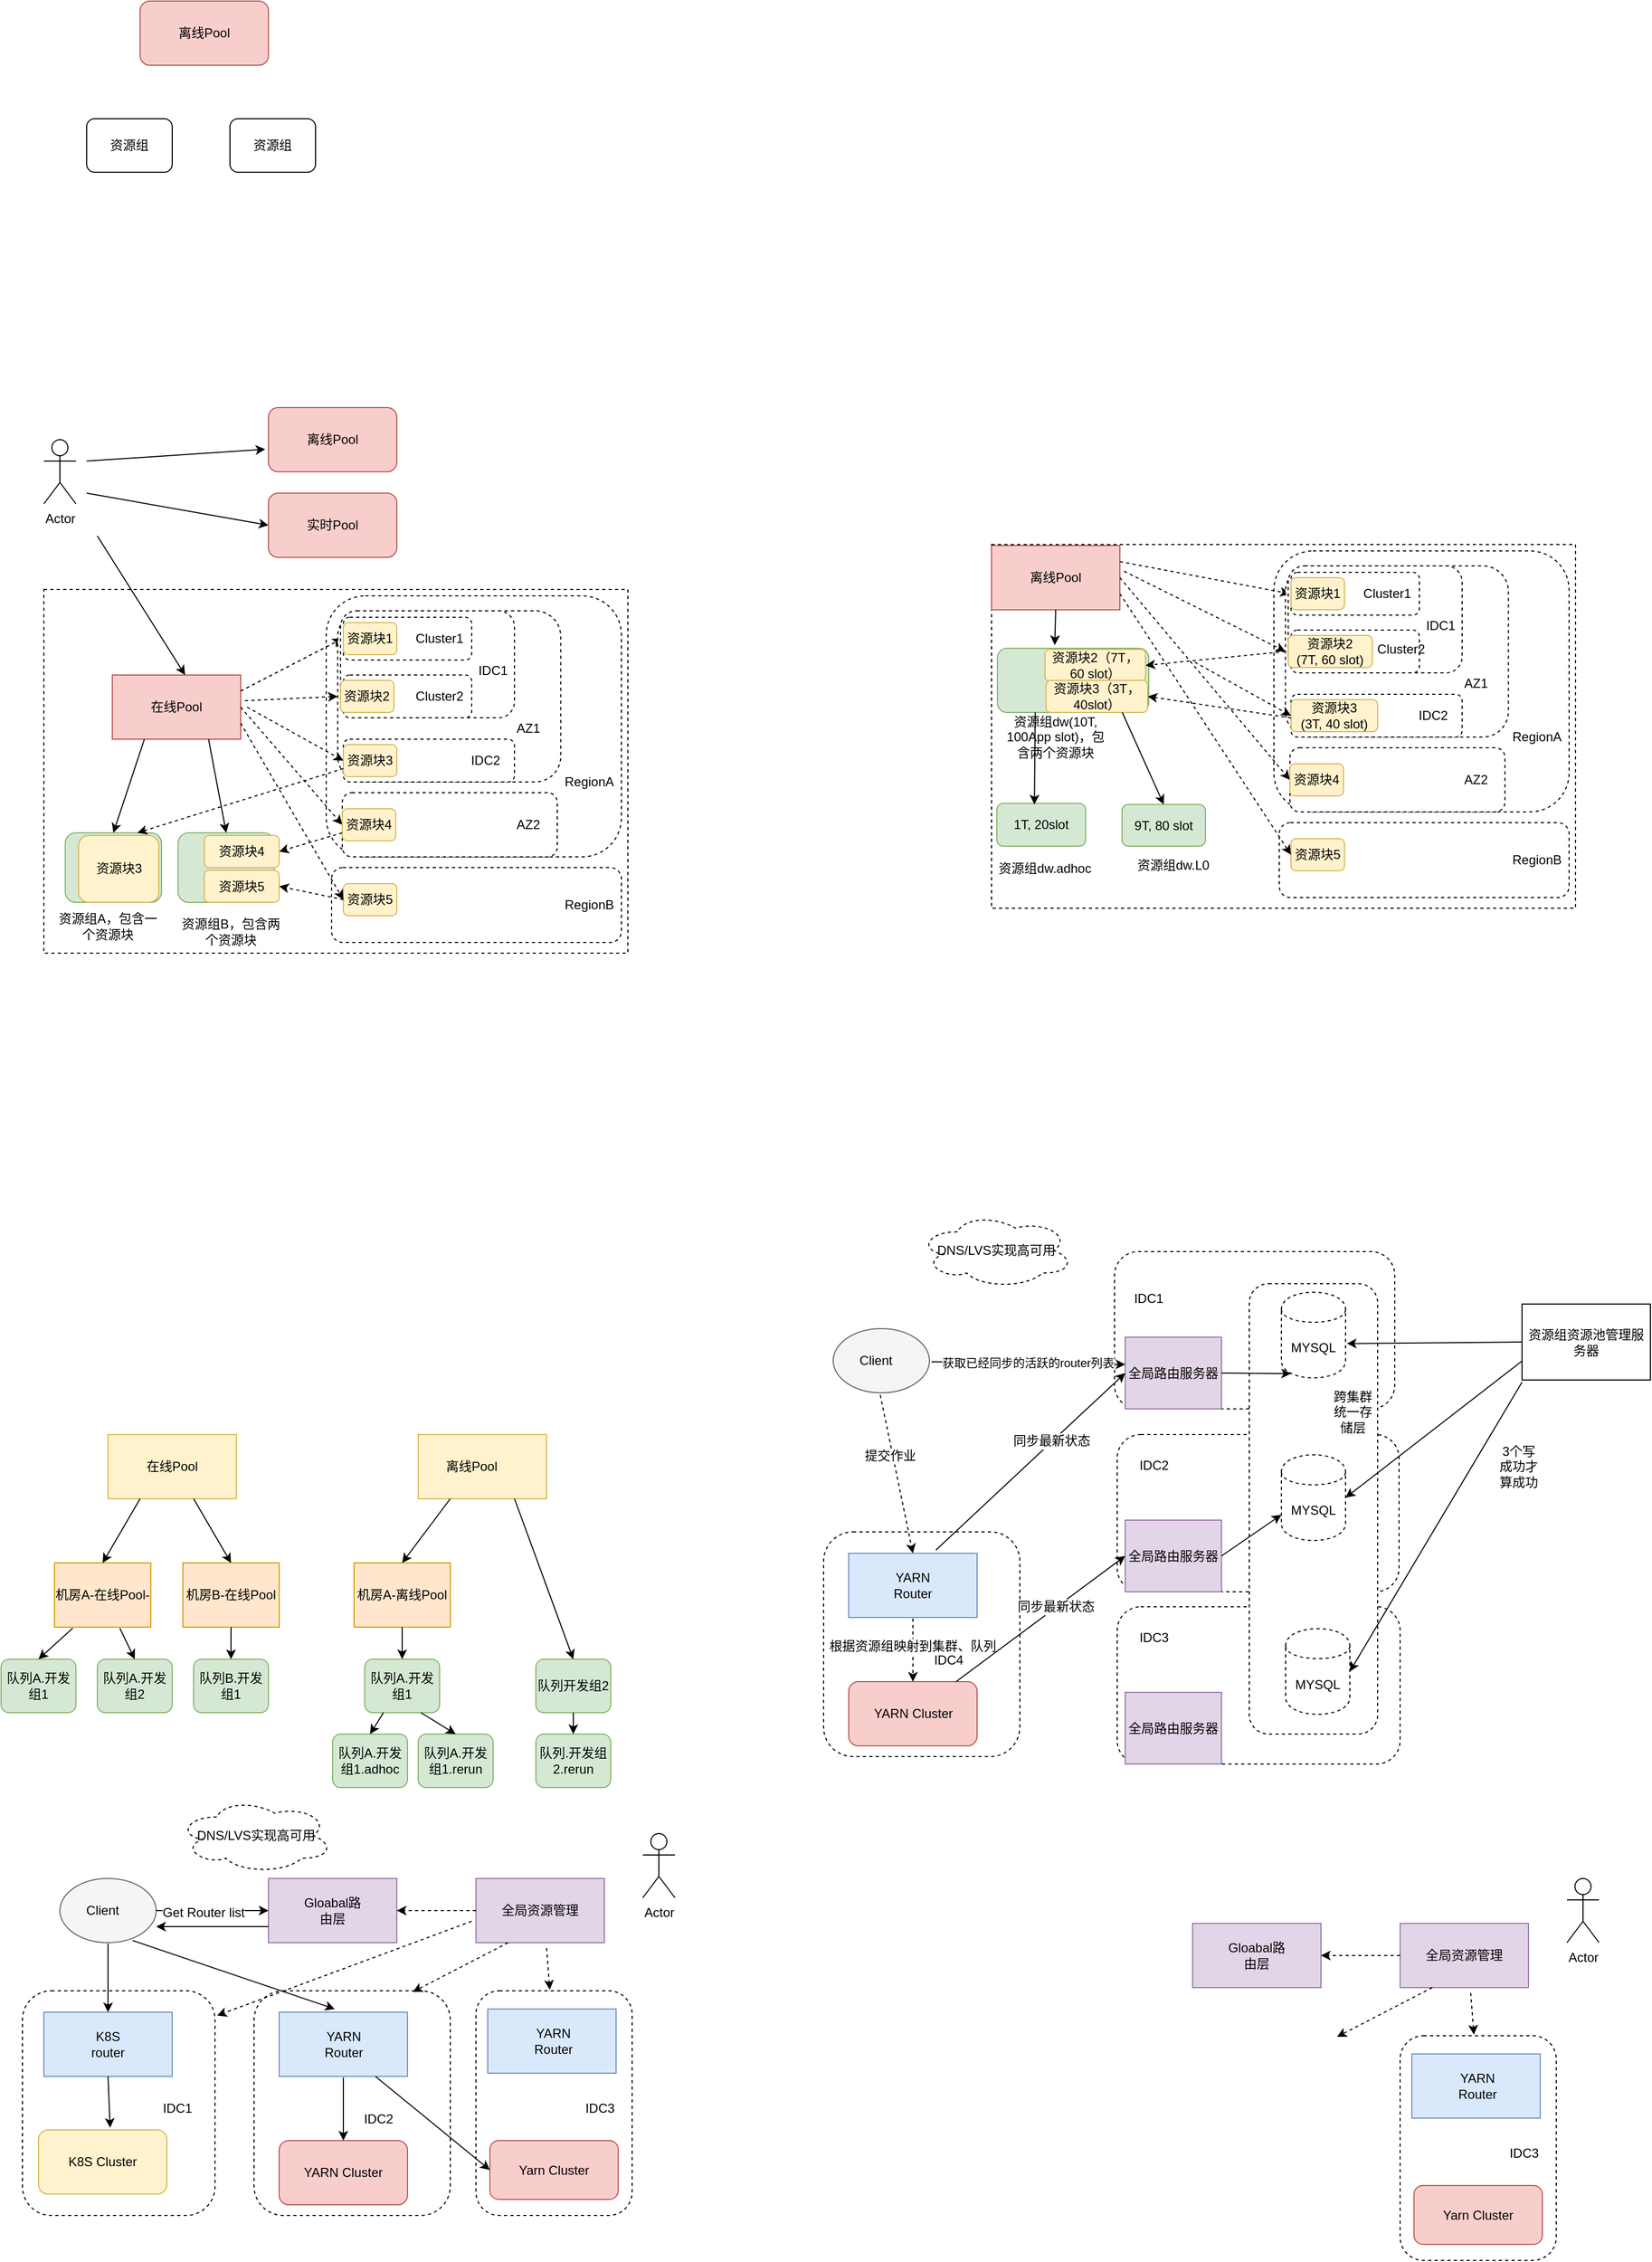 <mxfile version="12.7.2" type="github">
  <diagram id="SOsJnHSSRAle8KjBhlR6" name="Page-1">
    <mxGraphModel dx="928" dy="2874" grid="0" gridSize="10" guides="1" tooltips="1" connect="1" arrows="1" fold="1" page="1" pageScale="1" pageWidth="827" pageHeight="1169" math="0" shadow="0">
      <root>
        <mxCell id="0" />
        <mxCell id="1" parent="0" />
        <mxCell id="7MYjRMiT11pqUOF5Dy46-186" value="" style="rounded=1;whiteSpace=wrap;html=1;dashed=1;" vertex="1" parent="1">
          <mxGeometry x="1183.5" y="301" width="264.5" height="147" as="geometry" />
        </mxCell>
        <mxCell id="7MYjRMiT11pqUOF5Dy46-193" value="" style="rounded=1;whiteSpace=wrap;html=1;dashed=1;" vertex="1" parent="1">
          <mxGeometry x="1183.5" y="140" width="263.5" height="147" as="geometry" />
        </mxCell>
        <mxCell id="7MYjRMiT11pqUOF5Dy46-190" value="" style="rounded=1;whiteSpace=wrap;html=1;dashed=1;" vertex="1" parent="1">
          <mxGeometry x="1181" y="-31" width="262" height="147" as="geometry" />
        </mxCell>
        <mxCell id="7MYjRMiT11pqUOF5Dy46-200" value="" style="rounded=1;whiteSpace=wrap;html=1;dashed=1;" vertex="1" parent="1">
          <mxGeometry x="1307" y="-1" width="120" height="421" as="geometry" />
        </mxCell>
        <mxCell id="7MYjRMiT11pqUOF5Dy46-98" value="" style="rounded=0;whiteSpace=wrap;html=1;dashed=1;" vertex="1" parent="1">
          <mxGeometry x="1066" y="-692" width="546" height="340" as="geometry" />
        </mxCell>
        <mxCell id="7MYjRMiT11pqUOF5Dy46-139" value="" style="rounded=1;whiteSpace=wrap;html=1;fillColor=#d5e8d4;strokeColor=#82b366;" vertex="1" parent="1">
          <mxGeometry x="1071.5" y="-595" width="141.5" height="60" as="geometry" />
        </mxCell>
        <mxCell id="7MYjRMiT11pqUOF5Dy46-49" value="" style="rounded=1;whiteSpace=wrap;html=1;dashed=1;" vertex="1" parent="1">
          <mxGeometry x="584" y="660" width="146" height="210" as="geometry" />
        </mxCell>
        <mxCell id="7MYjRMiT11pqUOF5Dy46-46" value="" style="rounded=1;whiteSpace=wrap;html=1;dashed=1;" vertex="1" parent="1">
          <mxGeometry x="376.5" y="660" width="183.5" height="210" as="geometry" />
        </mxCell>
        <mxCell id="7MYjRMiT11pqUOF5Dy46-44" value="" style="rounded=1;whiteSpace=wrap;html=1;dashed=1;" vertex="1" parent="1">
          <mxGeometry x="160" y="660" width="180" height="210" as="geometry" />
        </mxCell>
        <mxCell id="7MYjRMiT11pqUOF5Dy46-22" value="" style="rounded=1;whiteSpace=wrap;html=1;dashed=1;" vertex="1" parent="1">
          <mxGeometry x="434" y="-644" width="130" height="114" as="geometry" />
        </mxCell>
        <mxCell id="7MYjRMiT11pqUOF5Dy46-19" value="" style="rounded=0;whiteSpace=wrap;html=1;dashed=1;" vertex="1" parent="1">
          <mxGeometry x="180" y="-650" width="546" height="340" as="geometry" />
        </mxCell>
        <mxCell id="IV5j8nw7D5-VSFbgPF_n-1" value="" style="rounded=0;whiteSpace=wrap;html=1;fillColor=#fff2cc;strokeColor=#d6b656;" parent="1" vertex="1">
          <mxGeometry x="240" y="140" width="120" height="60" as="geometry" />
        </mxCell>
        <mxCell id="IV5j8nw7D5-VSFbgPF_n-2" value="在线Pool" style="text;html=1;strokeColor=none;fillColor=none;align=center;verticalAlign=middle;whiteSpace=wrap;rounded=0;" parent="1" vertex="1">
          <mxGeometry x="270" y="150" width="60" height="40" as="geometry" />
        </mxCell>
        <mxCell id="IV5j8nw7D5-VSFbgPF_n-6" value="" style="rounded=0;whiteSpace=wrap;html=1;fillColor=#fff2cc;strokeColor=#d6b656;" parent="1" vertex="1">
          <mxGeometry x="530" y="140" width="120" height="60" as="geometry" />
        </mxCell>
        <mxCell id="IV5j8nw7D5-VSFbgPF_n-7" value="离线Pool" style="text;html=1;strokeColor=none;fillColor=none;align=center;verticalAlign=middle;whiteSpace=wrap;rounded=0;" parent="1" vertex="1">
          <mxGeometry x="550" y="150" width="60" height="40" as="geometry" />
        </mxCell>
        <mxCell id="IV5j8nw7D5-VSFbgPF_n-8" value="机房A-在线Pool-" style="rounded=0;whiteSpace=wrap;html=1;fillColor=#ffe6cc;strokeColor=#d79b00;" parent="1" vertex="1">
          <mxGeometry x="190" y="260" width="90" height="60" as="geometry" />
        </mxCell>
        <mxCell id="IV5j8nw7D5-VSFbgPF_n-9" value="机房B-在线Pool" style="rounded=0;whiteSpace=wrap;html=1;fillColor=#ffe6cc;strokeColor=#d79b00;" parent="1" vertex="1">
          <mxGeometry x="310" y="260" width="90" height="60" as="geometry" />
        </mxCell>
        <mxCell id="IV5j8nw7D5-VSFbgPF_n-10" value="队列A.开发组1" style="rounded=1;whiteSpace=wrap;html=1;fillColor=#d5e8d4;strokeColor=#82b366;" parent="1" vertex="1">
          <mxGeometry x="140" y="350" width="70" height="50" as="geometry" />
        </mxCell>
        <mxCell id="IV5j8nw7D5-VSFbgPF_n-11" value="队列A.开发组2" style="rounded=1;whiteSpace=wrap;html=1;fillColor=#d5e8d4;strokeColor=#82b366;" parent="1" vertex="1">
          <mxGeometry x="230" y="350" width="70" height="50" as="geometry" />
        </mxCell>
        <mxCell id="IV5j8nw7D5-VSFbgPF_n-12" value="队列B.开发组1" style="rounded=1;whiteSpace=wrap;html=1;fillColor=#d5e8d4;strokeColor=#82b366;" parent="1" vertex="1">
          <mxGeometry x="320" y="350" width="70" height="50" as="geometry" />
        </mxCell>
        <mxCell id="IV5j8nw7D5-VSFbgPF_n-20" value="队列A.开发组1" style="rounded=1;whiteSpace=wrap;html=1;fillColor=#d5e8d4;strokeColor=#82b366;" parent="1" vertex="1">
          <mxGeometry x="480" y="350" width="70" height="50" as="geometry" />
        </mxCell>
        <mxCell id="IV5j8nw7D5-VSFbgPF_n-21" value="队列A.开发组1.adhoc" style="rounded=1;whiteSpace=wrap;html=1;fillColor=#d5e8d4;strokeColor=#82b366;" parent="1" vertex="1">
          <mxGeometry x="450" y="420" width="70" height="50" as="geometry" />
        </mxCell>
        <mxCell id="IV5j8nw7D5-VSFbgPF_n-22" value="机房A-离线Pool" style="rounded=0;whiteSpace=wrap;html=1;fillColor=#ffe6cc;strokeColor=#d79b00;" parent="1" vertex="1">
          <mxGeometry x="470" y="260" width="90" height="60" as="geometry" />
        </mxCell>
        <mxCell id="IV5j8nw7D5-VSFbgPF_n-23" value="队列A.开发组1.rerun" style="rounded=1;whiteSpace=wrap;html=1;fillColor=#d5e8d4;strokeColor=#82b366;" parent="1" vertex="1">
          <mxGeometry x="530" y="420" width="70" height="50" as="geometry" />
        </mxCell>
        <mxCell id="IV5j8nw7D5-VSFbgPF_n-25" value="队列开发组2" style="rounded=1;whiteSpace=wrap;html=1;fillColor=#d5e8d4;strokeColor=#82b366;" parent="1" vertex="1">
          <mxGeometry x="640" y="350" width="70" height="50" as="geometry" />
        </mxCell>
        <mxCell id="IV5j8nw7D5-VSFbgPF_n-26" value="队列.开发组2.rerun" style="rounded=1;whiteSpace=wrap;html=1;fillColor=#d5e8d4;strokeColor=#82b366;" parent="1" vertex="1">
          <mxGeometry x="640" y="420" width="70" height="50" as="geometry" />
        </mxCell>
        <mxCell id="IV5j8nw7D5-VSFbgPF_n-28" value="" style="endArrow=classic;html=1;exitX=0.25;exitY=1;exitDx=0;exitDy=0;entryX=0.5;entryY=0;entryDx=0;entryDy=0;" parent="1" source="IV5j8nw7D5-VSFbgPF_n-1" target="IV5j8nw7D5-VSFbgPF_n-8" edge="1">
          <mxGeometry width="50" height="50" relative="1" as="geometry">
            <mxPoint x="20" y="300" as="sourcePoint" />
            <mxPoint x="70" y="250" as="targetPoint" />
          </mxGeometry>
        </mxCell>
        <mxCell id="IV5j8nw7D5-VSFbgPF_n-29" value="" style="endArrow=classic;html=1;exitX=0.189;exitY=1.017;exitDx=0;exitDy=0;exitPerimeter=0;entryX=0.5;entryY=0;entryDx=0;entryDy=0;" parent="1" source="IV5j8nw7D5-VSFbgPF_n-8" target="IV5j8nw7D5-VSFbgPF_n-10" edge="1">
          <mxGeometry width="50" height="50" relative="1" as="geometry">
            <mxPoint x="40" y="500" as="sourcePoint" />
            <mxPoint x="90" y="450" as="targetPoint" />
          </mxGeometry>
        </mxCell>
        <mxCell id="IV5j8nw7D5-VSFbgPF_n-30" value="" style="endArrow=classic;html=1;exitX=0.678;exitY=1.017;exitDx=0;exitDy=0;exitPerimeter=0;entryX=0.5;entryY=0;entryDx=0;entryDy=0;" parent="1" source="IV5j8nw7D5-VSFbgPF_n-8" target="IV5j8nw7D5-VSFbgPF_n-11" edge="1">
          <mxGeometry width="50" height="50" relative="1" as="geometry">
            <mxPoint x="50" y="510" as="sourcePoint" />
            <mxPoint x="100" y="460" as="targetPoint" />
          </mxGeometry>
        </mxCell>
        <mxCell id="IV5j8nw7D5-VSFbgPF_n-31" value="" style="endArrow=classic;html=1;exitX=0.5;exitY=1;exitDx=0;exitDy=0;" parent="1" source="IV5j8nw7D5-VSFbgPF_n-9" target="IV5j8nw7D5-VSFbgPF_n-12" edge="1">
          <mxGeometry width="50" height="50" relative="1" as="geometry">
            <mxPoint x="60" y="520" as="sourcePoint" />
            <mxPoint x="110" y="470" as="targetPoint" />
          </mxGeometry>
        </mxCell>
        <mxCell id="IV5j8nw7D5-VSFbgPF_n-32" value="" style="endArrow=classic;html=1;exitX=0.25;exitY=1;exitDx=0;exitDy=0;entryX=0.5;entryY=0;entryDx=0;entryDy=0;" parent="1" source="IV5j8nw7D5-VSFbgPF_n-6" target="IV5j8nw7D5-VSFbgPF_n-22" edge="1">
          <mxGeometry width="50" height="50" relative="1" as="geometry">
            <mxPoint x="350" y="480" as="sourcePoint" />
            <mxPoint x="120" y="480" as="targetPoint" />
          </mxGeometry>
        </mxCell>
        <mxCell id="IV5j8nw7D5-VSFbgPF_n-33" value="" style="endArrow=classic;html=1;entryX=0.5;entryY=0;entryDx=0;entryDy=0;" parent="1" target="IV5j8nw7D5-VSFbgPF_n-9" edge="1">
          <mxGeometry width="50" height="50" relative="1" as="geometry">
            <mxPoint x="320" y="200" as="sourcePoint" />
            <mxPoint x="370" y="150" as="targetPoint" />
          </mxGeometry>
        </mxCell>
        <mxCell id="IV5j8nw7D5-VSFbgPF_n-35" value="" style="endArrow=classic;html=1;entryX=0.5;entryY=0;entryDx=0;entryDy=0;exitX=0.75;exitY=1;exitDx=0;exitDy=0;" parent="1" source="IV5j8nw7D5-VSFbgPF_n-20" target="IV5j8nw7D5-VSFbgPF_n-23" edge="1">
          <mxGeometry width="50" height="50" relative="1" as="geometry">
            <mxPoint x="350" y="360" as="sourcePoint" />
            <mxPoint x="400" y="310" as="targetPoint" />
          </mxGeometry>
        </mxCell>
        <mxCell id="IV5j8nw7D5-VSFbgPF_n-36" value="" style="endArrow=classic;html=1;exitX=0.25;exitY=1;exitDx=0;exitDy=0;entryX=0.5;entryY=0;entryDx=0;entryDy=0;" parent="1" source="IV5j8nw7D5-VSFbgPF_n-20" target="IV5j8nw7D5-VSFbgPF_n-21" edge="1">
          <mxGeometry width="50" height="50" relative="1" as="geometry">
            <mxPoint x="350" y="360" as="sourcePoint" />
            <mxPoint x="400" y="310" as="targetPoint" />
          </mxGeometry>
        </mxCell>
        <mxCell id="IV5j8nw7D5-VSFbgPF_n-37" value="" style="endArrow=classic;html=1;exitX=0.5;exitY=1;exitDx=0;exitDy=0;entryX=0.5;entryY=0;entryDx=0;entryDy=0;" parent="1" source="IV5j8nw7D5-VSFbgPF_n-22" target="IV5j8nw7D5-VSFbgPF_n-20" edge="1">
          <mxGeometry width="50" height="50" relative="1" as="geometry">
            <mxPoint x="350" y="360" as="sourcePoint" />
            <mxPoint x="400" y="310" as="targetPoint" />
          </mxGeometry>
        </mxCell>
        <mxCell id="IV5j8nw7D5-VSFbgPF_n-38" value="" style="endArrow=classic;html=1;exitX=0.75;exitY=1;exitDx=0;exitDy=0;entryX=0.5;entryY=0;entryDx=0;entryDy=0;" parent="1" source="IV5j8nw7D5-VSFbgPF_n-6" target="IV5j8nw7D5-VSFbgPF_n-25" edge="1">
          <mxGeometry width="50" height="50" relative="1" as="geometry">
            <mxPoint x="110" y="560" as="sourcePoint" />
            <mxPoint x="160" y="510" as="targetPoint" />
          </mxGeometry>
        </mxCell>
        <mxCell id="IV5j8nw7D5-VSFbgPF_n-39" value="" style="endArrow=classic;html=1;exitX=0.5;exitY=1;exitDx=0;exitDy=0;entryX=0.5;entryY=0;entryDx=0;entryDy=0;" parent="1" source="IV5j8nw7D5-VSFbgPF_n-25" target="IV5j8nw7D5-VSFbgPF_n-26" edge="1">
          <mxGeometry width="50" height="50" relative="1" as="geometry">
            <mxPoint x="220" y="550" as="sourcePoint" />
            <mxPoint x="270" y="500" as="targetPoint" />
          </mxGeometry>
        </mxCell>
        <mxCell id="IV5j8nw7D5-VSFbgPF_n-40" value="K8S Cluster" style="rounded=1;whiteSpace=wrap;html=1;fillColor=#fff2cc;strokeColor=#d6b656;" parent="1" vertex="1">
          <mxGeometry x="175" y="790" width="120" height="60" as="geometry" />
        </mxCell>
        <mxCell id="IV5j8nw7D5-VSFbgPF_n-41" value="YARN Cluster" style="rounded=1;whiteSpace=wrap;html=1;fillColor=#f8cecc;strokeColor=#b85450;" parent="1" vertex="1">
          <mxGeometry x="400" y="800" width="120" height="60" as="geometry" />
        </mxCell>
        <mxCell id="IV5j8nw7D5-VSFbgPF_n-42" value="Yarn Cluster" style="rounded=1;whiteSpace=wrap;html=1;fillColor=#f8cecc;strokeColor=#b85450;" parent="1" vertex="1">
          <mxGeometry x="597" y="800" width="120" height="55" as="geometry" />
        </mxCell>
        <mxCell id="IV5j8nw7D5-VSFbgPF_n-43" value="" style="rounded=0;whiteSpace=wrap;html=1;fillColor=#e1d5e7;strokeColor=#9673a6;" parent="1" vertex="1">
          <mxGeometry x="390" y="555" width="120" height="60" as="geometry" />
        </mxCell>
        <mxCell id="IV5j8nw7D5-VSFbgPF_n-45" value="" style="rounded=0;whiteSpace=wrap;html=1;fillColor=#dae8fc;strokeColor=#6c8ebf;" parent="1" vertex="1">
          <mxGeometry x="180" y="680" width="120" height="60" as="geometry" />
        </mxCell>
        <mxCell id="IV5j8nw7D5-VSFbgPF_n-46" value="" style="rounded=0;whiteSpace=wrap;html=1;fillColor=#dae8fc;strokeColor=#6c8ebf;" parent="1" vertex="1">
          <mxGeometry x="400" y="680" width="120" height="60" as="geometry" />
        </mxCell>
        <mxCell id="IV5j8nw7D5-VSFbgPF_n-47" value="Gloabal路由层" style="text;html=1;strokeColor=none;fillColor=none;align=center;verticalAlign=middle;whiteSpace=wrap;rounded=0;" parent="1" vertex="1">
          <mxGeometry x="417" y="572.5" width="66" height="25" as="geometry" />
        </mxCell>
        <mxCell id="IV5j8nw7D5-VSFbgPF_n-48" value="" style="ellipse;whiteSpace=wrap;html=1;fillColor=#f5f5f5;strokeColor=#666666;fontColor=#333333;" parent="1" vertex="1">
          <mxGeometry x="195" y="555" width="90" height="60" as="geometry" />
        </mxCell>
        <mxCell id="IV5j8nw7D5-VSFbgPF_n-49" value="Client" style="text;html=1;strokeColor=none;fillColor=none;align=center;verticalAlign=middle;whiteSpace=wrap;rounded=0;" parent="1" vertex="1">
          <mxGeometry x="215" y="575" width="40" height="20" as="geometry" />
        </mxCell>
        <mxCell id="IV5j8nw7D5-VSFbgPF_n-50" value="YARN Router" style="text;html=1;strokeColor=none;fillColor=none;align=center;verticalAlign=middle;whiteSpace=wrap;rounded=0;" parent="1" vertex="1">
          <mxGeometry x="423.5" y="695" width="73" height="30" as="geometry" />
        </mxCell>
        <mxCell id="IV5j8nw7D5-VSFbgPF_n-51" value="K8S router" style="text;html=1;strokeColor=none;fillColor=none;align=center;verticalAlign=middle;whiteSpace=wrap;rounded=0;" parent="1" vertex="1">
          <mxGeometry x="220" y="700" width="40" height="20" as="geometry" />
        </mxCell>
        <mxCell id="IV5j8nw7D5-VSFbgPF_n-52" value="" style="endArrow=classic;html=1;exitX=1;exitY=0.5;exitDx=0;exitDy=0;entryX=0;entryY=0.5;entryDx=0;entryDy=0;" parent="1" source="IV5j8nw7D5-VSFbgPF_n-48" target="IV5j8nw7D5-VSFbgPF_n-43" edge="1">
          <mxGeometry width="50" height="50" relative="1" as="geometry">
            <mxPoint x="140" y="670" as="sourcePoint" />
            <mxPoint x="190" y="620" as="targetPoint" />
          </mxGeometry>
        </mxCell>
        <mxCell id="IV5j8nw7D5-VSFbgPF_n-58" value="Get Router list" style="text;html=1;align=center;verticalAlign=middle;resizable=0;points=[];labelBackgroundColor=#ffffff;" parent="IV5j8nw7D5-VSFbgPF_n-52" vertex="1" connectable="0">
          <mxGeometry x="-0.162" y="-2" relative="1" as="geometry">
            <mxPoint as="offset" />
          </mxGeometry>
        </mxCell>
        <mxCell id="IV5j8nw7D5-VSFbgPF_n-53" value="" style="endArrow=classic;html=1;exitX=0;exitY=0.75;exitDx=0;exitDy=0;entryX=1;entryY=0.75;entryDx=0;entryDy=0;entryPerimeter=0;" parent="1" source="IV5j8nw7D5-VSFbgPF_n-43" target="IV5j8nw7D5-VSFbgPF_n-48" edge="1">
          <mxGeometry width="50" height="50" relative="1" as="geometry">
            <mxPoint x="70" y="730" as="sourcePoint" />
            <mxPoint x="120" y="680" as="targetPoint" />
          </mxGeometry>
        </mxCell>
        <mxCell id="IV5j8nw7D5-VSFbgPF_n-54" value="" style="endArrow=classic;html=1;entryX=0.5;entryY=0;entryDx=0;entryDy=0;" parent="1" target="IV5j8nw7D5-VSFbgPF_n-45" edge="1">
          <mxGeometry width="50" height="50" relative="1" as="geometry">
            <mxPoint x="240" y="616" as="sourcePoint" />
            <mxPoint x="110" y="620" as="targetPoint" />
          </mxGeometry>
        </mxCell>
        <mxCell id="IV5j8nw7D5-VSFbgPF_n-55" value="" style="endArrow=classic;html=1;exitX=0.5;exitY=1;exitDx=0;exitDy=0;entryX=0.558;entryY=-0.033;entryDx=0;entryDy=0;entryPerimeter=0;" parent="1" source="IV5j8nw7D5-VSFbgPF_n-45" target="IV5j8nw7D5-VSFbgPF_n-40" edge="1">
          <mxGeometry width="50" height="50" relative="1" as="geometry">
            <mxPoint x="90" y="780" as="sourcePoint" />
            <mxPoint x="140" y="730" as="targetPoint" />
          </mxGeometry>
        </mxCell>
        <mxCell id="IV5j8nw7D5-VSFbgPF_n-56" value="" style="endArrow=classic;html=1;exitX=0.756;exitY=0.967;exitDx=0;exitDy=0;exitPerimeter=0;entryX=0.433;entryY=-0.05;entryDx=0;entryDy=0;entryPerimeter=0;" parent="1" source="IV5j8nw7D5-VSFbgPF_n-48" target="IV5j8nw7D5-VSFbgPF_n-46" edge="1">
          <mxGeometry width="50" height="50" relative="1" as="geometry">
            <mxPoint x="50" y="720" as="sourcePoint" />
            <mxPoint x="100" y="670" as="targetPoint" />
          </mxGeometry>
        </mxCell>
        <mxCell id="IV5j8nw7D5-VSFbgPF_n-57" value="" style="endArrow=classic;html=1;entryX=0.5;entryY=0;entryDx=0;entryDy=0;" parent="1" target="IV5j8nw7D5-VSFbgPF_n-41" edge="1">
          <mxGeometry width="50" height="50" relative="1" as="geometry">
            <mxPoint x="460" y="741" as="sourcePoint" />
            <mxPoint x="150" y="890" as="targetPoint" />
          </mxGeometry>
        </mxCell>
        <mxCell id="7MYjRMiT11pqUOF5Dy46-5" value="在线Pool" style="rounded=0;whiteSpace=wrap;html=1;fillColor=#f8cecc;strokeColor=#b85450;" vertex="1" parent="1">
          <mxGeometry x="244" y="-570" width="120" height="60" as="geometry" />
        </mxCell>
        <mxCell id="7MYjRMiT11pqUOF5Dy46-6" value="" style="rounded=1;whiteSpace=wrap;html=1;fillColor=#d5e8d4;strokeColor=#82b366;" vertex="1" parent="1">
          <mxGeometry x="200" y="-422.5" width="90" height="65" as="geometry" />
        </mxCell>
        <mxCell id="7MYjRMiT11pqUOF5Dy46-10" value="" style="rounded=1;whiteSpace=wrap;html=1;fillColor=#d5e8d4;strokeColor=#82b366;" vertex="1" parent="1">
          <mxGeometry x="305.5" y="-422.5" width="90" height="65" as="geometry" />
        </mxCell>
        <mxCell id="7MYjRMiT11pqUOF5Dy46-11" value="" style="endArrow=classic;html=1;exitX=0.25;exitY=1;exitDx=0;exitDy=0;entryX=0.5;entryY=0;entryDx=0;entryDy=0;" edge="1" parent="1" source="7MYjRMiT11pqUOF5Dy46-5" target="7MYjRMiT11pqUOF5Dy46-6">
          <mxGeometry width="50" height="50" relative="1" as="geometry">
            <mxPoint x="24" y="-440" as="sourcePoint" />
            <mxPoint x="244" y="-440" as="targetPoint" />
          </mxGeometry>
        </mxCell>
        <mxCell id="7MYjRMiT11pqUOF5Dy46-12" value="" style="endArrow=classic;html=1;exitX=0.75;exitY=1;exitDx=0;exitDy=0;entryX=0.5;entryY=0;entryDx=0;entryDy=0;" edge="1" parent="1" source="7MYjRMiT11pqUOF5Dy46-5" target="7MYjRMiT11pqUOF5Dy46-10">
          <mxGeometry width="50" height="50" relative="1" as="geometry">
            <mxPoint x="54" y="-400" as="sourcePoint" />
            <mxPoint x="104" y="-450" as="targetPoint" />
          </mxGeometry>
        </mxCell>
        <mxCell id="7MYjRMiT11pqUOF5Dy46-17" value="" style="endArrow=classic;html=1;entryX=0.567;entryY=0;entryDx=0;entryDy=0;entryPerimeter=0;" edge="1" parent="1" target="7MYjRMiT11pqUOF5Dy46-5">
          <mxGeometry width="50" height="50" relative="1" as="geometry">
            <mxPoint x="230" y="-700" as="sourcePoint" />
            <mxPoint x="395" y="-580" as="targetPoint" />
          </mxGeometry>
        </mxCell>
        <mxCell id="7MYjRMiT11pqUOF5Dy46-25" value="" style="rounded=1;whiteSpace=wrap;html=1;dashed=1;" vertex="1" parent="1">
          <mxGeometry x="444" y="-644" width="276" height="244" as="geometry" />
        </mxCell>
        <mxCell id="7MYjRMiT11pqUOF5Dy46-8" value="资源块1" style="rounded=1;whiteSpace=wrap;html=1;fillColor=#fff2cc;strokeColor=#d6b656;" vertex="1" parent="1">
          <mxGeometry x="459" y="-619" width="50" height="30" as="geometry" />
        </mxCell>
        <mxCell id="7MYjRMiT11pqUOF5Dy46-13" value="" style="endArrow=classic;html=1;exitX=1;exitY=0.25;exitDx=0;exitDy=0;entryX=0;entryY=0.5;entryDx=0;entryDy=0;dashed=1;" edge="1" parent="1" source="7MYjRMiT11pqUOF5Dy46-5" target="7MYjRMiT11pqUOF5Dy46-8">
          <mxGeometry width="50" height="50" relative="1" as="geometry">
            <mxPoint x="44" y="-430" as="sourcePoint" />
            <mxPoint x="414" y="-590" as="targetPoint" />
          </mxGeometry>
        </mxCell>
        <mxCell id="7MYjRMiT11pqUOF5Dy46-26" value="" style="endArrow=classic;html=1;exitX=1;exitY=0.5;exitDx=0;exitDy=0;entryX=0;entryY=0.5;entryDx=0;entryDy=0;dashed=1;" edge="1" parent="1" source="7MYjRMiT11pqUOF5Dy46-5" target="7MYjRMiT11pqUOF5Dy46-78">
          <mxGeometry width="50" height="50" relative="1" as="geometry">
            <mxPoint x="34" y="-500" as="sourcePoint" />
            <mxPoint x="84" y="-550" as="targetPoint" />
          </mxGeometry>
        </mxCell>
        <mxCell id="7MYjRMiT11pqUOF5Dy46-27" value="" style="rounded=1;whiteSpace=wrap;html=1;dashed=1;" vertex="1" parent="1">
          <mxGeometry x="449" y="-390" width="271" height="70" as="geometry" />
        </mxCell>
        <mxCell id="7MYjRMiT11pqUOF5Dy46-9" value="资源块5" style="rounded=1;whiteSpace=wrap;html=1;fillColor=#fff2cc;strokeColor=#d6b656;" vertex="1" parent="1">
          <mxGeometry x="460" y="-375" width="50" height="30" as="geometry" />
        </mxCell>
        <mxCell id="7MYjRMiT11pqUOF5Dy46-14" value="" style="endArrow=classic;html=1;exitX=1;exitY=0.75;exitDx=0;exitDy=0;entryX=0;entryY=0.5;entryDx=0;entryDy=0;dashed=1;" edge="1" parent="1" source="7MYjRMiT11pqUOF5Dy46-5" target="7MYjRMiT11pqUOF5Dy46-9">
          <mxGeometry width="50" height="50" relative="1" as="geometry">
            <mxPoint x="84" y="-410" as="sourcePoint" />
            <mxPoint x="134" y="-460" as="targetPoint" />
          </mxGeometry>
        </mxCell>
        <mxCell id="7MYjRMiT11pqUOF5Dy46-28" value="RegionA" style="text;html=1;strokeColor=none;fillColor=none;align=center;verticalAlign=middle;whiteSpace=wrap;rounded=0;dashed=1;" vertex="1" parent="1">
          <mxGeometry x="670" y="-480" width="40" height="20" as="geometry" />
        </mxCell>
        <mxCell id="7MYjRMiT11pqUOF5Dy46-29" value="RegionB" style="text;html=1;strokeColor=none;fillColor=none;align=center;verticalAlign=middle;whiteSpace=wrap;rounded=0;dashed=1;" vertex="1" parent="1">
          <mxGeometry x="670" y="-365" width="40" height="20" as="geometry" />
        </mxCell>
        <mxCell id="7MYjRMiT11pqUOF5Dy46-31" value="实时Pool" style="rounded=1;whiteSpace=wrap;html=1;fillColor=#f8cecc;strokeColor=#b85450;" vertex="1" parent="1">
          <mxGeometry x="390" y="-740" width="120" height="60" as="geometry" />
        </mxCell>
        <mxCell id="7MYjRMiT11pqUOF5Dy46-32" value="Actor" style="shape=umlActor;verticalLabelPosition=bottom;labelBackgroundColor=#ffffff;verticalAlign=top;html=1;outlineConnect=0;" vertex="1" parent="1">
          <mxGeometry x="180" y="-790" width="30" height="60" as="geometry" />
        </mxCell>
        <mxCell id="7MYjRMiT11pqUOF5Dy46-36" value="离线Pool" style="rounded=1;whiteSpace=wrap;html=1;fillColor=#f8cecc;strokeColor=#b85450;" vertex="1" parent="1">
          <mxGeometry x="390" y="-820" width="120" height="60" as="geometry" />
        </mxCell>
        <mxCell id="7MYjRMiT11pqUOF5Dy46-41" value="" style="endArrow=classic;html=1;entryX=0;entryY=0.5;entryDx=0;entryDy=0;" edge="1" parent="1" target="7MYjRMiT11pqUOF5Dy46-31">
          <mxGeometry width="50" height="50" relative="1" as="geometry">
            <mxPoint x="220" y="-740" as="sourcePoint" />
            <mxPoint x="120" y="-600" as="targetPoint" />
          </mxGeometry>
        </mxCell>
        <mxCell id="7MYjRMiT11pqUOF5Dy46-42" value="" style="endArrow=classic;html=1;entryX=-0.025;entryY=0.65;entryDx=0;entryDy=0;entryPerimeter=0;" edge="1" parent="1" target="7MYjRMiT11pqUOF5Dy46-36">
          <mxGeometry width="50" height="50" relative="1" as="geometry">
            <mxPoint x="220" y="-770" as="sourcePoint" />
            <mxPoint x="130" y="-570" as="targetPoint" />
          </mxGeometry>
        </mxCell>
        <mxCell id="7MYjRMiT11pqUOF5Dy46-47" value="" style="endArrow=classic;html=1;exitX=0.75;exitY=1;exitDx=0;exitDy=0;entryX=0;entryY=0.5;entryDx=0;entryDy=0;" edge="1" parent="1" source="IV5j8nw7D5-VSFbgPF_n-46" target="IV5j8nw7D5-VSFbgPF_n-42">
          <mxGeometry width="50" height="50" relative="1" as="geometry">
            <mxPoint x="130" y="970" as="sourcePoint" />
            <mxPoint x="180" y="920" as="targetPoint" />
          </mxGeometry>
        </mxCell>
        <mxCell id="7MYjRMiT11pqUOF5Dy46-48" value="DNS/LVS实现高可用" style="ellipse;shape=cloud;whiteSpace=wrap;html=1;dashed=1;" vertex="1" parent="1">
          <mxGeometry x="305.5" y="480" width="144.5" height="70" as="geometry" />
        </mxCell>
        <mxCell id="7MYjRMiT11pqUOF5Dy46-50" value="IDC3" style="text;html=1;strokeColor=none;fillColor=none;align=center;verticalAlign=middle;whiteSpace=wrap;rounded=0;dashed=1;" vertex="1" parent="1">
          <mxGeometry x="680" y="760" width="40" height="20" as="geometry" />
        </mxCell>
        <mxCell id="7MYjRMiT11pqUOF5Dy46-51" value="IDC2" style="text;html=1;strokeColor=none;fillColor=none;align=center;verticalAlign=middle;whiteSpace=wrap;rounded=0;dashed=1;" vertex="1" parent="1">
          <mxGeometry x="473" y="770" width="40" height="20" as="geometry" />
        </mxCell>
        <mxCell id="7MYjRMiT11pqUOF5Dy46-52" value="IDC1" style="text;html=1;strokeColor=none;fillColor=none;align=center;verticalAlign=middle;whiteSpace=wrap;rounded=0;dashed=1;" vertex="1" parent="1">
          <mxGeometry x="285" y="760" width="40" height="20" as="geometry" />
        </mxCell>
        <mxCell id="7MYjRMiT11pqUOF5Dy46-53" value="全局资源管理" style="rounded=0;whiteSpace=wrap;html=1;fillColor=#e1d5e7;strokeColor=#9673a6;" vertex="1" parent="1">
          <mxGeometry x="584" y="555" width="120" height="60" as="geometry" />
        </mxCell>
        <mxCell id="7MYjRMiT11pqUOF5Dy46-54" value="Actor" style="shape=umlActor;verticalLabelPosition=bottom;labelBackgroundColor=#ffffff;verticalAlign=top;html=1;outlineConnect=0;" vertex="1" parent="1">
          <mxGeometry x="740" y="513" width="30" height="60" as="geometry" />
        </mxCell>
        <mxCell id="7MYjRMiT11pqUOF5Dy46-55" value="" style="endArrow=classic;html=1;exitX=0.25;exitY=1;exitDx=0;exitDy=0;dashed=1;" edge="1" parent="1" source="7MYjRMiT11pqUOF5Dy46-53">
          <mxGeometry width="50" height="50" relative="1" as="geometry">
            <mxPoint x="110" y="690" as="sourcePoint" />
            <mxPoint x="525" y="661" as="targetPoint" />
          </mxGeometry>
        </mxCell>
        <mxCell id="7MYjRMiT11pqUOF5Dy46-57" value="" style="endArrow=classic;html=1;exitX=0;exitY=0.5;exitDx=0;exitDy=0;entryX=1;entryY=0.5;entryDx=0;entryDy=0;dashed=1;" edge="1" parent="1" source="7MYjRMiT11pqUOF5Dy46-53" target="IV5j8nw7D5-VSFbgPF_n-43">
          <mxGeometry width="50" height="50" relative="1" as="geometry">
            <mxPoint x="160" y="540" as="sourcePoint" />
            <mxPoint x="210" y="490" as="targetPoint" />
          </mxGeometry>
        </mxCell>
        <mxCell id="7MYjRMiT11pqUOF5Dy46-58" value="" style="endArrow=classic;html=1;entryX=1.011;entryY=0.11;entryDx=0;entryDy=0;entryPerimeter=0;dashed=1;" edge="1" parent="1" target="7MYjRMiT11pqUOF5Dy46-44">
          <mxGeometry width="50" height="50" relative="1" as="geometry">
            <mxPoint x="580" y="595" as="sourcePoint" />
            <mxPoint x="520" y="595" as="targetPoint" />
          </mxGeometry>
        </mxCell>
        <mxCell id="7MYjRMiT11pqUOF5Dy46-61" value="" style="rounded=1;whiteSpace=wrap;html=1;dashed=1;" vertex="1" parent="1">
          <mxGeometry x="459" y="-460" width="201" height="60" as="geometry" />
        </mxCell>
        <mxCell id="7MYjRMiT11pqUOF5Dy46-62" value="" style="rounded=1;whiteSpace=wrap;html=1;dashed=1;" vertex="1" parent="1">
          <mxGeometry x="454.75" y="-630" width="208.5" height="160" as="geometry" />
        </mxCell>
        <mxCell id="7MYjRMiT11pqUOF5Dy46-63" value="" style="rounded=1;whiteSpace=wrap;html=1;dashed=1;" vertex="1" parent="1">
          <mxGeometry x="457.38" y="-630" width="162.62" height="100" as="geometry" />
        </mxCell>
        <mxCell id="7MYjRMiT11pqUOF5Dy46-64" value="" style="rounded=1;whiteSpace=wrap;html=1;dashed=1;" vertex="1" parent="1">
          <mxGeometry x="460" y="-624" width="120" height="40" as="geometry" />
        </mxCell>
        <mxCell id="7MYjRMiT11pqUOF5Dy46-65" value="" style="rounded=1;whiteSpace=wrap;html=1;dashed=1;" vertex="1" parent="1">
          <mxGeometry x="460" y="-570" width="120" height="40" as="geometry" />
        </mxCell>
        <mxCell id="7MYjRMiT11pqUOF5Dy46-66" value="" style="rounded=1;whiteSpace=wrap;html=1;dashed=1;" vertex="1" parent="1">
          <mxGeometry x="460" y="-510" width="160" height="40" as="geometry" />
        </mxCell>
        <mxCell id="7MYjRMiT11pqUOF5Dy46-69" value="AZ1" style="text;html=1;strokeColor=none;fillColor=none;align=center;verticalAlign=middle;whiteSpace=wrap;rounded=0;dashed=1;" vertex="1" parent="1">
          <mxGeometry x="613.25" y="-530" width="40" height="20" as="geometry" />
        </mxCell>
        <mxCell id="7MYjRMiT11pqUOF5Dy46-70" value="AZ2" style="text;html=1;strokeColor=none;fillColor=none;align=center;verticalAlign=middle;whiteSpace=wrap;rounded=0;dashed=1;" vertex="1" parent="1">
          <mxGeometry x="613.25" y="-440" width="40" height="20" as="geometry" />
        </mxCell>
        <mxCell id="7MYjRMiT11pqUOF5Dy46-71" value="IDC1" style="text;html=1;strokeColor=none;fillColor=none;align=center;verticalAlign=middle;whiteSpace=wrap;rounded=0;dashed=1;" vertex="1" parent="1">
          <mxGeometry x="580" y="-584" width="40" height="20" as="geometry" />
        </mxCell>
        <mxCell id="7MYjRMiT11pqUOF5Dy46-72" value="IDC2" style="text;html=1;strokeColor=none;fillColor=none;align=center;verticalAlign=middle;whiteSpace=wrap;rounded=0;dashed=1;" vertex="1" parent="1">
          <mxGeometry x="573.25" y="-500" width="40" height="20" as="geometry" />
        </mxCell>
        <mxCell id="7MYjRMiT11pqUOF5Dy46-73" value="Cluster1" style="text;html=1;strokeColor=none;fillColor=none;align=center;verticalAlign=middle;whiteSpace=wrap;rounded=0;dashed=1;" vertex="1" parent="1">
          <mxGeometry x="530" y="-614" width="40" height="20" as="geometry" />
        </mxCell>
        <mxCell id="7MYjRMiT11pqUOF5Dy46-75" value="Cluster2" style="text;html=1;strokeColor=none;fillColor=none;align=center;verticalAlign=middle;whiteSpace=wrap;rounded=0;dashed=1;" vertex="1" parent="1">
          <mxGeometry x="530" y="-560" width="40" height="20" as="geometry" />
        </mxCell>
        <mxCell id="7MYjRMiT11pqUOF5Dy46-77" value="资源块1" style="rounded=1;whiteSpace=wrap;html=1;fillColor=#fff2cc;strokeColor=#d6b656;" vertex="1" parent="1">
          <mxGeometry x="460" y="-619" width="50" height="30" as="geometry" />
        </mxCell>
        <mxCell id="7MYjRMiT11pqUOF5Dy46-78" value="资源块4" style="rounded=1;whiteSpace=wrap;html=1;fillColor=#fff2cc;strokeColor=#d6b656;" vertex="1" parent="1">
          <mxGeometry x="459" y="-445" width="50" height="30" as="geometry" />
        </mxCell>
        <mxCell id="7MYjRMiT11pqUOF5Dy46-79" value="资源块3" style="rounded=1;whiteSpace=wrap;html=1;fillColor=#fff2cc;strokeColor=#d6b656;" vertex="1" parent="1">
          <mxGeometry x="460" y="-505" width="50" height="30" as="geometry" />
        </mxCell>
        <mxCell id="7MYjRMiT11pqUOF5Dy46-80" value="资源块2" style="rounded=1;whiteSpace=wrap;html=1;fillColor=#fff2cc;strokeColor=#d6b656;" vertex="1" parent="1">
          <mxGeometry x="457.38" y="-565" width="50" height="30" as="geometry" />
        </mxCell>
        <mxCell id="7MYjRMiT11pqUOF5Dy46-81" value="" style="endArrow=classic;html=1;dashed=1;exitX=1.033;exitY=0.4;exitDx=0;exitDy=0;entryX=0;entryY=0.5;entryDx=0;entryDy=0;exitPerimeter=0;" edge="1" parent="1" source="7MYjRMiT11pqUOF5Dy46-5" target="7MYjRMiT11pqUOF5Dy46-62">
          <mxGeometry width="50" height="50" relative="1" as="geometry">
            <mxPoint x="280" y="-320" as="sourcePoint" />
            <mxPoint x="330" y="-370" as="targetPoint" />
          </mxGeometry>
        </mxCell>
        <mxCell id="7MYjRMiT11pqUOF5Dy46-82" value="" style="endArrow=classic;html=1;dashed=1;entryX=0;entryY=0.5;entryDx=0;entryDy=0;" edge="1" parent="1" target="7MYjRMiT11pqUOF5Dy46-79">
          <mxGeometry width="50" height="50" relative="1" as="geometry">
            <mxPoint x="370" y="-540" as="sourcePoint" />
            <mxPoint x="270" y="-360" as="targetPoint" />
          </mxGeometry>
        </mxCell>
        <mxCell id="7MYjRMiT11pqUOF5Dy46-84" value="" style="endArrow=classic;html=1;exitX=0;exitY=0.75;exitDx=0;exitDy=0;entryX=1;entryY=0.5;entryDx=0;entryDy=0;dashed=1;" edge="1" parent="1" source="7MYjRMiT11pqUOF5Dy46-78" target="7MYjRMiT11pqUOF5Dy46-92">
          <mxGeometry width="50" height="50" relative="1" as="geometry">
            <mxPoint x="90" y="-390" as="sourcePoint" />
            <mxPoint x="60" y="-450" as="targetPoint" />
          </mxGeometry>
        </mxCell>
        <mxCell id="7MYjRMiT11pqUOF5Dy46-85" value="" style="endArrow=classic;html=1;entryX=1;entryY=0.5;entryDx=0;entryDy=0;dashed=1;" edge="1" parent="1" target="7MYjRMiT11pqUOF5Dy46-93">
          <mxGeometry width="50" height="50" relative="1" as="geometry">
            <mxPoint x="460" y="-360" as="sourcePoint" />
            <mxPoint x="382.01" y="-364.2" as="targetPoint" />
          </mxGeometry>
        </mxCell>
        <mxCell id="7MYjRMiT11pqUOF5Dy46-86" value="" style="endArrow=classic;html=1;dashed=1;exitX=0;exitY=0.75;exitDx=0;exitDy=0;entryX=0.75;entryY=0;entryDx=0;entryDy=0;" edge="1" parent="1" source="7MYjRMiT11pqUOF5Dy46-79" target="7MYjRMiT11pqUOF5Dy46-6">
          <mxGeometry width="50" height="50" relative="1" as="geometry">
            <mxPoint x="80" y="-390" as="sourcePoint" />
            <mxPoint x="130" y="-440" as="targetPoint" />
          </mxGeometry>
        </mxCell>
        <mxCell id="7MYjRMiT11pqUOF5Dy46-88" value="离线Pool" style="rounded=1;whiteSpace=wrap;html=1;fillColor=#f8cecc;strokeColor=#b85450;" vertex="1" parent="1">
          <mxGeometry x="270" y="-1200" width="120" height="60" as="geometry" />
        </mxCell>
        <mxCell id="7MYjRMiT11pqUOF5Dy46-89" value="资源组" style="rounded=1;whiteSpace=wrap;html=1;" vertex="1" parent="1">
          <mxGeometry x="220" y="-1090" width="80" height="50" as="geometry" />
        </mxCell>
        <mxCell id="7MYjRMiT11pqUOF5Dy46-90" value="资源组" style="rounded=1;whiteSpace=wrap;html=1;" vertex="1" parent="1">
          <mxGeometry x="354" y="-1090" width="80" height="50" as="geometry" />
        </mxCell>
        <mxCell id="7MYjRMiT11pqUOF5Dy46-91" value="资源块3" style="rounded=1;whiteSpace=wrap;html=1;fillColor=#fff2cc;strokeColor=#d6b656;" vertex="1" parent="1">
          <mxGeometry x="212.5" y="-420" width="75" height="62.5" as="geometry" />
        </mxCell>
        <mxCell id="7MYjRMiT11pqUOF5Dy46-92" value="资源块4" style="rounded=1;whiteSpace=wrap;html=1;fillColor=#fff2cc;strokeColor=#d6b656;" vertex="1" parent="1">
          <mxGeometry x="330" y="-420" width="70" height="30" as="geometry" />
        </mxCell>
        <mxCell id="7MYjRMiT11pqUOF5Dy46-93" value="资源块5" style="rounded=1;whiteSpace=wrap;html=1;fillColor=#fff2cc;strokeColor=#d6b656;" vertex="1" parent="1">
          <mxGeometry x="330" y="-387.5" width="70" height="30" as="geometry" />
        </mxCell>
        <mxCell id="7MYjRMiT11pqUOF5Dy46-94" value="资源组A，包含一个资源块" style="text;html=1;strokeColor=none;fillColor=none;align=center;verticalAlign=middle;whiteSpace=wrap;rounded=0;" vertex="1" parent="1">
          <mxGeometry x="190" y="-345" width="100" height="20" as="geometry" />
        </mxCell>
        <mxCell id="7MYjRMiT11pqUOF5Dy46-95" value="资源组B，包含两个资源块" style="text;html=1;strokeColor=none;fillColor=none;align=center;verticalAlign=middle;whiteSpace=wrap;rounded=0;" vertex="1" parent="1">
          <mxGeometry x="305" y="-340" width="100" height="20" as="geometry" />
        </mxCell>
        <mxCell id="7MYjRMiT11pqUOF5Dy46-99" value="离线Pool" style="rounded=0;whiteSpace=wrap;html=1;fillColor=#f8cecc;strokeColor=#b85450;" vertex="1" parent="1">
          <mxGeometry x="1066" y="-691" width="120" height="60" as="geometry" />
        </mxCell>
        <mxCell id="7MYjRMiT11pqUOF5Dy46-100" value="1T, 20slot" style="rounded=1;whiteSpace=wrap;html=1;fillColor=#d5e8d4;strokeColor=#82b366;" vertex="1" parent="1">
          <mxGeometry x="1071" y="-450" width="83" height="40" as="geometry" />
        </mxCell>
        <mxCell id="7MYjRMiT11pqUOF5Dy46-101" value="9T, 80 slot" style="rounded=1;whiteSpace=wrap;html=1;fillColor=#d5e8d4;strokeColor=#82b366;" vertex="1" parent="1">
          <mxGeometry x="1188" y="-449" width="78" height="39" as="geometry" />
        </mxCell>
        <mxCell id="7MYjRMiT11pqUOF5Dy46-104" value="" style="rounded=1;whiteSpace=wrap;html=1;dashed=1;" vertex="1" parent="1">
          <mxGeometry x="1330" y="-686" width="276" height="244" as="geometry" />
        </mxCell>
        <mxCell id="7MYjRMiT11pqUOF5Dy46-105" value="资源块1" style="rounded=1;whiteSpace=wrap;html=1;fillColor=#fff2cc;strokeColor=#d6b656;" vertex="1" parent="1">
          <mxGeometry x="1345" y="-661" width="50" height="30" as="geometry" />
        </mxCell>
        <mxCell id="7MYjRMiT11pqUOF5Dy46-106" value="" style="endArrow=classic;html=1;exitX=1;exitY=0.25;exitDx=0;exitDy=0;entryX=0;entryY=0.5;entryDx=0;entryDy=0;dashed=1;" edge="1" parent="1" source="7MYjRMiT11pqUOF5Dy46-99" target="7MYjRMiT11pqUOF5Dy46-105">
          <mxGeometry width="50" height="50" relative="1" as="geometry">
            <mxPoint x="930" y="-472" as="sourcePoint" />
            <mxPoint x="1300" y="-632" as="targetPoint" />
          </mxGeometry>
        </mxCell>
        <mxCell id="7MYjRMiT11pqUOF5Dy46-107" value="" style="endArrow=classic;html=1;exitX=1;exitY=0.5;exitDx=0;exitDy=0;entryX=0;entryY=0.5;entryDx=0;entryDy=0;dashed=1;" edge="1" parent="1" source="7MYjRMiT11pqUOF5Dy46-99" target="7MYjRMiT11pqUOF5Dy46-126">
          <mxGeometry width="50" height="50" relative="1" as="geometry">
            <mxPoint x="920" y="-542" as="sourcePoint" />
            <mxPoint x="970" y="-592" as="targetPoint" />
          </mxGeometry>
        </mxCell>
        <mxCell id="7MYjRMiT11pqUOF5Dy46-108" value="" style="rounded=1;whiteSpace=wrap;html=1;dashed=1;" vertex="1" parent="1">
          <mxGeometry x="1335" y="-432" width="271" height="70" as="geometry" />
        </mxCell>
        <mxCell id="7MYjRMiT11pqUOF5Dy46-109" value="资源块5" style="rounded=1;whiteSpace=wrap;html=1;fillColor=#fff2cc;strokeColor=#d6b656;" vertex="1" parent="1">
          <mxGeometry x="1346" y="-417" width="50" height="30" as="geometry" />
        </mxCell>
        <mxCell id="7MYjRMiT11pqUOF5Dy46-110" value="" style="endArrow=classic;html=1;exitX=1;exitY=0.75;exitDx=0;exitDy=0;entryX=0;entryY=0.5;entryDx=0;entryDy=0;dashed=1;" edge="1" parent="1" source="7MYjRMiT11pqUOF5Dy46-99" target="7MYjRMiT11pqUOF5Dy46-109">
          <mxGeometry width="50" height="50" relative="1" as="geometry">
            <mxPoint x="970" y="-452" as="sourcePoint" />
            <mxPoint x="1020" y="-502" as="targetPoint" />
          </mxGeometry>
        </mxCell>
        <mxCell id="7MYjRMiT11pqUOF5Dy46-111" value="RegionA" style="text;html=1;strokeColor=none;fillColor=none;align=center;verticalAlign=middle;whiteSpace=wrap;rounded=0;dashed=1;" vertex="1" parent="1">
          <mxGeometry x="1556" y="-522" width="40" height="20" as="geometry" />
        </mxCell>
        <mxCell id="7MYjRMiT11pqUOF5Dy46-112" value="RegionB" style="text;html=1;strokeColor=none;fillColor=none;align=center;verticalAlign=middle;whiteSpace=wrap;rounded=0;dashed=1;" vertex="1" parent="1">
          <mxGeometry x="1556" y="-407" width="40" height="20" as="geometry" />
        </mxCell>
        <mxCell id="7MYjRMiT11pqUOF5Dy46-113" value="" style="rounded=1;whiteSpace=wrap;html=1;dashed=1;" vertex="1" parent="1">
          <mxGeometry x="1345" y="-502" width="201" height="60" as="geometry" />
        </mxCell>
        <mxCell id="7MYjRMiT11pqUOF5Dy46-114" value="" style="rounded=1;whiteSpace=wrap;html=1;dashed=1;" vertex="1" parent="1">
          <mxGeometry x="1340.75" y="-672" width="208.5" height="160" as="geometry" />
        </mxCell>
        <mxCell id="7MYjRMiT11pqUOF5Dy46-115" value="" style="rounded=1;whiteSpace=wrap;html=1;dashed=1;" vertex="1" parent="1">
          <mxGeometry x="1343.38" y="-672" width="162.62" height="100" as="geometry" />
        </mxCell>
        <mxCell id="7MYjRMiT11pqUOF5Dy46-116" value="" style="rounded=1;whiteSpace=wrap;html=1;dashed=1;" vertex="1" parent="1">
          <mxGeometry x="1346" y="-666" width="120" height="40" as="geometry" />
        </mxCell>
        <mxCell id="7MYjRMiT11pqUOF5Dy46-117" value="" style="rounded=1;whiteSpace=wrap;html=1;dashed=1;" vertex="1" parent="1">
          <mxGeometry x="1346" y="-612" width="120" height="40" as="geometry" />
        </mxCell>
        <mxCell id="7MYjRMiT11pqUOF5Dy46-118" value="" style="rounded=1;whiteSpace=wrap;html=1;dashed=1;" vertex="1" parent="1">
          <mxGeometry x="1346" y="-552" width="160" height="40" as="geometry" />
        </mxCell>
        <mxCell id="7MYjRMiT11pqUOF5Dy46-119" value="AZ1" style="text;html=1;strokeColor=none;fillColor=none;align=center;verticalAlign=middle;whiteSpace=wrap;rounded=0;dashed=1;" vertex="1" parent="1">
          <mxGeometry x="1499.25" y="-572" width="40" height="20" as="geometry" />
        </mxCell>
        <mxCell id="7MYjRMiT11pqUOF5Dy46-120" value="AZ2" style="text;html=1;strokeColor=none;fillColor=none;align=center;verticalAlign=middle;whiteSpace=wrap;rounded=0;dashed=1;" vertex="1" parent="1">
          <mxGeometry x="1499.25" y="-482" width="40" height="20" as="geometry" />
        </mxCell>
        <mxCell id="7MYjRMiT11pqUOF5Dy46-121" value="IDC1" style="text;html=1;strokeColor=none;fillColor=none;align=center;verticalAlign=middle;whiteSpace=wrap;rounded=0;dashed=1;" vertex="1" parent="1">
          <mxGeometry x="1466" y="-626" width="40" height="20" as="geometry" />
        </mxCell>
        <mxCell id="7MYjRMiT11pqUOF5Dy46-122" value="IDC2" style="text;html=1;strokeColor=none;fillColor=none;align=center;verticalAlign=middle;whiteSpace=wrap;rounded=0;dashed=1;" vertex="1" parent="1">
          <mxGeometry x="1459.25" y="-542" width="40" height="20" as="geometry" />
        </mxCell>
        <mxCell id="7MYjRMiT11pqUOF5Dy46-123" value="Cluster1" style="text;html=1;strokeColor=none;fillColor=none;align=center;verticalAlign=middle;whiteSpace=wrap;rounded=0;dashed=1;" vertex="1" parent="1">
          <mxGeometry x="1416" y="-656" width="40" height="20" as="geometry" />
        </mxCell>
        <mxCell id="7MYjRMiT11pqUOF5Dy46-124" value="Cluster2" style="text;html=1;strokeColor=none;fillColor=none;align=center;verticalAlign=middle;whiteSpace=wrap;rounded=0;dashed=1;" vertex="1" parent="1">
          <mxGeometry x="1429" y="-604" width="40" height="20" as="geometry" />
        </mxCell>
        <mxCell id="7MYjRMiT11pqUOF5Dy46-125" value="资源块1" style="rounded=1;whiteSpace=wrap;html=1;fillColor=#fff2cc;strokeColor=#d6b656;" vertex="1" parent="1">
          <mxGeometry x="1346" y="-661" width="50" height="30" as="geometry" />
        </mxCell>
        <mxCell id="7MYjRMiT11pqUOF5Dy46-126" value="资源块4" style="rounded=1;whiteSpace=wrap;html=1;fillColor=#fff2cc;strokeColor=#d6b656;" vertex="1" parent="1">
          <mxGeometry x="1345" y="-487" width="50" height="30" as="geometry" />
        </mxCell>
        <mxCell id="7MYjRMiT11pqUOF5Dy46-127" value="资源块3&lt;br&gt;(3T, 40 slot)" style="rounded=1;whiteSpace=wrap;html=1;fillColor=#fff2cc;strokeColor=#d6b656;" vertex="1" parent="1">
          <mxGeometry x="1346" y="-547" width="81" height="30" as="geometry" />
        </mxCell>
        <mxCell id="7MYjRMiT11pqUOF5Dy46-128" value="资源块2&lt;br&gt;(7T, 60 slot)" style="rounded=1;whiteSpace=wrap;html=1;fillColor=#fff2cc;strokeColor=#d6b656;" vertex="1" parent="1">
          <mxGeometry x="1343.38" y="-607" width="78.62" height="30" as="geometry" />
        </mxCell>
        <mxCell id="7MYjRMiT11pqUOF5Dy46-129" value="" style="endArrow=classic;html=1;dashed=1;exitX=1.033;exitY=0.4;exitDx=0;exitDy=0;entryX=0;entryY=0.5;entryDx=0;entryDy=0;exitPerimeter=0;" edge="1" parent="1" source="7MYjRMiT11pqUOF5Dy46-99" target="7MYjRMiT11pqUOF5Dy46-114">
          <mxGeometry width="50" height="50" relative="1" as="geometry">
            <mxPoint x="1166" y="-362" as="sourcePoint" />
            <mxPoint x="1216" y="-412" as="targetPoint" />
          </mxGeometry>
        </mxCell>
        <mxCell id="7MYjRMiT11pqUOF5Dy46-130" value="" style="endArrow=classic;html=1;dashed=1;entryX=0;entryY=0.5;entryDx=0;entryDy=0;" edge="1" parent="1" target="7MYjRMiT11pqUOF5Dy46-127">
          <mxGeometry width="50" height="50" relative="1" as="geometry">
            <mxPoint x="1256" y="-582" as="sourcePoint" />
            <mxPoint x="1156" y="-402" as="targetPoint" />
          </mxGeometry>
        </mxCell>
        <mxCell id="7MYjRMiT11pqUOF5Dy46-131" value="" style="endArrow=classic;html=1;exitX=0;exitY=0.5;exitDx=0;exitDy=0;entryX=1;entryY=0.5;entryDx=0;entryDy=0;dashed=1;" edge="1" parent="1" source="7MYjRMiT11pqUOF5Dy46-114" target="7MYjRMiT11pqUOF5Dy46-135">
          <mxGeometry width="50" height="50" relative="1" as="geometry">
            <mxPoint x="976" y="-432" as="sourcePoint" />
            <mxPoint x="946" y="-492" as="targetPoint" />
          </mxGeometry>
        </mxCell>
        <mxCell id="7MYjRMiT11pqUOF5Dy46-132" value="" style="endArrow=classic;html=1;entryX=1;entryY=0.5;entryDx=0;entryDy=0;dashed=1;exitX=0.025;exitY=0.888;exitDx=0;exitDy=0;exitPerimeter=0;" edge="1" parent="1" target="7MYjRMiT11pqUOF5Dy46-136" source="7MYjRMiT11pqUOF5Dy46-114">
          <mxGeometry width="50" height="50" relative="1" as="geometry">
            <mxPoint x="1346" y="-402" as="sourcePoint" />
            <mxPoint x="1268.01" y="-406.2" as="targetPoint" />
          </mxGeometry>
        </mxCell>
        <mxCell id="7MYjRMiT11pqUOF5Dy46-135" value="资源块2（7T，60 slot）" style="rounded=1;whiteSpace=wrap;html=1;fillColor=#fff2cc;strokeColor=#d6b656;" vertex="1" parent="1">
          <mxGeometry x="1116" y="-594" width="94" height="30" as="geometry" />
        </mxCell>
        <mxCell id="7MYjRMiT11pqUOF5Dy46-136" value="资源块3（3T，40slot）" style="rounded=1;whiteSpace=wrap;html=1;fillColor=#fff2cc;strokeColor=#d6b656;" vertex="1" parent="1">
          <mxGeometry x="1117" y="-565" width="95" height="30" as="geometry" />
        </mxCell>
        <mxCell id="7MYjRMiT11pqUOF5Dy46-137" value="资源组dw.adhoc" style="text;html=1;strokeColor=none;fillColor=none;align=center;verticalAlign=middle;whiteSpace=wrap;rounded=0;" vertex="1" parent="1">
          <mxGeometry x="1066" y="-398.75" width="100" height="20" as="geometry" />
        </mxCell>
        <mxCell id="7MYjRMiT11pqUOF5Dy46-138" value="资源组dw.L0" style="text;html=1;strokeColor=none;fillColor=none;align=center;verticalAlign=middle;whiteSpace=wrap;rounded=0;" vertex="1" parent="1">
          <mxGeometry x="1186" y="-402" width="100" height="20" as="geometry" />
        </mxCell>
        <mxCell id="7MYjRMiT11pqUOF5Dy46-141" value="资源组dw(10T, 100App slot)，包含两个资源块" style="text;html=1;strokeColor=none;fillColor=none;align=center;verticalAlign=middle;whiteSpace=wrap;rounded=0;" vertex="1" parent="1">
          <mxGeometry x="1076" y="-522" width="100" height="20" as="geometry" />
        </mxCell>
        <mxCell id="7MYjRMiT11pqUOF5Dy46-142" value="" style="endArrow=classic;html=1;exitX=0.5;exitY=1;exitDx=0;exitDy=0;entryX=0.379;entryY=-0.05;entryDx=0;entryDy=0;entryPerimeter=0;" edge="1" parent="1" source="7MYjRMiT11pqUOF5Dy46-99" target="7MYjRMiT11pqUOF5Dy46-139">
          <mxGeometry width="50" height="50" relative="1" as="geometry">
            <mxPoint x="820" y="-553" as="sourcePoint" />
            <mxPoint x="870" y="-603" as="targetPoint" />
          </mxGeometry>
        </mxCell>
        <mxCell id="7MYjRMiT11pqUOF5Dy46-143" value="" style="endArrow=classic;html=1;exitX=0.25;exitY=1;exitDx=0;exitDy=0;entryX=0.423;entryY=0.025;entryDx=0;entryDy=0;entryPerimeter=0;" edge="1" parent="1" source="7MYjRMiT11pqUOF5Dy46-139" target="7MYjRMiT11pqUOF5Dy46-100">
          <mxGeometry width="50" height="50" relative="1" as="geometry">
            <mxPoint x="899" y="-443" as="sourcePoint" />
            <mxPoint x="949" y="-493" as="targetPoint" />
          </mxGeometry>
        </mxCell>
        <mxCell id="7MYjRMiT11pqUOF5Dy46-144" value="" style="endArrow=classic;html=1;exitX=0.75;exitY=1;exitDx=0;exitDy=0;entryX=0.5;entryY=0;entryDx=0;entryDy=0;" edge="1" parent="1" source="7MYjRMiT11pqUOF5Dy46-136" target="7MYjRMiT11pqUOF5Dy46-101">
          <mxGeometry width="50" height="50" relative="1" as="geometry">
            <mxPoint x="931" y="-435" as="sourcePoint" />
            <mxPoint x="981" y="-485" as="targetPoint" />
          </mxGeometry>
        </mxCell>
        <mxCell id="7MYjRMiT11pqUOF5Dy46-148" value="" style="rounded=0;whiteSpace=wrap;html=1;fillColor=#dae8fc;strokeColor=#6c8ebf;" vertex="1" parent="1">
          <mxGeometry x="595" y="677" width="120" height="60" as="geometry" />
        </mxCell>
        <mxCell id="7MYjRMiT11pqUOF5Dy46-149" value="" style="endArrow=classic;html=1;dashed=1;" edge="1" parent="1">
          <mxGeometry width="50" height="50" relative="1" as="geometry">
            <mxPoint x="650" y="620" as="sourcePoint" />
            <mxPoint x="653" y="659" as="targetPoint" />
          </mxGeometry>
        </mxCell>
        <mxCell id="7MYjRMiT11pqUOF5Dy46-150" value="YARN Router" style="text;html=1;strokeColor=none;fillColor=none;align=center;verticalAlign=middle;whiteSpace=wrap;rounded=0;" vertex="1" parent="1">
          <mxGeometry x="620" y="692" width="73" height="30" as="geometry" />
        </mxCell>
        <mxCell id="7MYjRMiT11pqUOF5Dy46-152" value="" style="rounded=1;whiteSpace=wrap;html=1;dashed=1;" vertex="1" parent="1">
          <mxGeometry x="1448" y="702" width="146" height="210" as="geometry" />
        </mxCell>
        <mxCell id="7MYjRMiT11pqUOF5Dy46-153" value="" style="rounded=1;whiteSpace=wrap;html=1;dashed=1;" vertex="1" parent="1">
          <mxGeometry x="909" y="231" width="183.5" height="210" as="geometry" />
        </mxCell>
        <mxCell id="7MYjRMiT11pqUOF5Dy46-156" value="YARN Cluster" style="rounded=1;whiteSpace=wrap;html=1;fillColor=#f8cecc;strokeColor=#b85450;" vertex="1" parent="1">
          <mxGeometry x="932.5" y="371" width="120" height="60" as="geometry" />
        </mxCell>
        <mxCell id="7MYjRMiT11pqUOF5Dy46-157" value="Yarn Cluster" style="rounded=1;whiteSpace=wrap;html=1;fillColor=#f8cecc;strokeColor=#b85450;" vertex="1" parent="1">
          <mxGeometry x="1461" y="842" width="120" height="55" as="geometry" />
        </mxCell>
        <mxCell id="7MYjRMiT11pqUOF5Dy46-158" value="" style="rounded=0;whiteSpace=wrap;html=1;fillColor=#e1d5e7;strokeColor=#9673a6;" vertex="1" parent="1">
          <mxGeometry x="1254" y="597" width="120" height="60" as="geometry" />
        </mxCell>
        <mxCell id="7MYjRMiT11pqUOF5Dy46-160" value="" style="rounded=0;whiteSpace=wrap;html=1;fillColor=#dae8fc;strokeColor=#6c8ebf;" vertex="1" parent="1">
          <mxGeometry x="932.5" y="251" width="120" height="60" as="geometry" />
        </mxCell>
        <mxCell id="7MYjRMiT11pqUOF5Dy46-161" value="Gloabal路由层" style="text;html=1;strokeColor=none;fillColor=none;align=center;verticalAlign=middle;whiteSpace=wrap;rounded=0;" vertex="1" parent="1">
          <mxGeometry x="1281" y="614.5" width="66" height="25" as="geometry" />
        </mxCell>
        <mxCell id="7MYjRMiT11pqUOF5Dy46-162" value="" style="ellipse;whiteSpace=wrap;html=1;fillColor=#f5f5f5;strokeColor=#666666;fontColor=#333333;" vertex="1" parent="1">
          <mxGeometry x="918" y="41" width="90" height="60" as="geometry" />
        </mxCell>
        <mxCell id="7MYjRMiT11pqUOF5Dy46-163" value="Client" style="text;html=1;strokeColor=none;fillColor=none;align=center;verticalAlign=middle;whiteSpace=wrap;rounded=0;" vertex="1" parent="1">
          <mxGeometry x="938" y="61" width="40" height="20" as="geometry" />
        </mxCell>
        <mxCell id="7MYjRMiT11pqUOF5Dy46-164" value="YARN Router" style="text;html=1;strokeColor=none;fillColor=none;align=center;verticalAlign=middle;whiteSpace=wrap;rounded=0;" vertex="1" parent="1">
          <mxGeometry x="956" y="266" width="73" height="30" as="geometry" />
        </mxCell>
        <mxCell id="7MYjRMiT11pqUOF5Dy46-172" value="" style="endArrow=classic;html=1;entryX=0.5;entryY=0;entryDx=0;entryDy=0;dashed=1;" edge="1" parent="1" target="7MYjRMiT11pqUOF5Dy46-156">
          <mxGeometry width="50" height="50" relative="1" as="geometry">
            <mxPoint x="992.5" y="312" as="sourcePoint" />
            <mxPoint x="682.5" y="461" as="targetPoint" />
          </mxGeometry>
        </mxCell>
        <mxCell id="7MYjRMiT11pqUOF5Dy46-223" value="根据资源组映射到集群、队列" style="text;html=1;align=center;verticalAlign=middle;resizable=0;points=[];labelBackgroundColor=#ffffff;" vertex="1" connectable="0" parent="7MYjRMiT11pqUOF5Dy46-172">
          <mxGeometry x="-0.133" y="-1" relative="1" as="geometry">
            <mxPoint as="offset" />
          </mxGeometry>
        </mxCell>
        <mxCell id="7MYjRMiT11pqUOF5Dy46-174" value="DNS/LVS实现高可用" style="ellipse;shape=cloud;whiteSpace=wrap;html=1;dashed=1;" vertex="1" parent="1">
          <mxGeometry x="998" y="-67" width="144.5" height="70" as="geometry" />
        </mxCell>
        <mxCell id="7MYjRMiT11pqUOF5Dy46-175" value="IDC3" style="text;html=1;strokeColor=none;fillColor=none;align=center;verticalAlign=middle;whiteSpace=wrap;rounded=0;dashed=1;" vertex="1" parent="1">
          <mxGeometry x="1544" y="802" width="40" height="20" as="geometry" />
        </mxCell>
        <mxCell id="7MYjRMiT11pqUOF5Dy46-176" value="IDC4" style="text;html=1;strokeColor=none;fillColor=none;align=center;verticalAlign=middle;whiteSpace=wrap;rounded=0;dashed=1;" vertex="1" parent="1">
          <mxGeometry x="1005.5" y="341" width="40" height="20" as="geometry" />
        </mxCell>
        <mxCell id="7MYjRMiT11pqUOF5Dy46-178" value="全局资源管理" style="rounded=0;whiteSpace=wrap;html=1;fillColor=#e1d5e7;strokeColor=#9673a6;" vertex="1" parent="1">
          <mxGeometry x="1448" y="597" width="120" height="60" as="geometry" />
        </mxCell>
        <mxCell id="7MYjRMiT11pqUOF5Dy46-179" value="Actor" style="shape=umlActor;verticalLabelPosition=bottom;labelBackgroundColor=#ffffff;verticalAlign=top;html=1;outlineConnect=0;" vertex="1" parent="1">
          <mxGeometry x="1604" y="555" width="30" height="60" as="geometry" />
        </mxCell>
        <mxCell id="7MYjRMiT11pqUOF5Dy46-180" value="" style="endArrow=classic;html=1;exitX=0.25;exitY=1;exitDx=0;exitDy=0;dashed=1;" edge="1" parent="1" source="7MYjRMiT11pqUOF5Dy46-178">
          <mxGeometry width="50" height="50" relative="1" as="geometry">
            <mxPoint x="974" y="732" as="sourcePoint" />
            <mxPoint x="1389" y="703" as="targetPoint" />
          </mxGeometry>
        </mxCell>
        <mxCell id="7MYjRMiT11pqUOF5Dy46-181" value="" style="endArrow=classic;html=1;exitX=0;exitY=0.5;exitDx=0;exitDy=0;entryX=1;entryY=0.5;entryDx=0;entryDy=0;dashed=1;" edge="1" parent="1" source="7MYjRMiT11pqUOF5Dy46-178" target="7MYjRMiT11pqUOF5Dy46-158">
          <mxGeometry width="50" height="50" relative="1" as="geometry">
            <mxPoint x="1024" y="582" as="sourcePoint" />
            <mxPoint x="1074" y="532" as="targetPoint" />
          </mxGeometry>
        </mxCell>
        <mxCell id="7MYjRMiT11pqUOF5Dy46-183" value="" style="rounded=0;whiteSpace=wrap;html=1;fillColor=#dae8fc;strokeColor=#6c8ebf;" vertex="1" parent="1">
          <mxGeometry x="1459" y="719" width="120" height="60" as="geometry" />
        </mxCell>
        <mxCell id="7MYjRMiT11pqUOF5Dy46-184" value="" style="endArrow=classic;html=1;dashed=1;" edge="1" parent="1">
          <mxGeometry width="50" height="50" relative="1" as="geometry">
            <mxPoint x="1514" y="662" as="sourcePoint" />
            <mxPoint x="1517" y="701" as="targetPoint" />
          </mxGeometry>
        </mxCell>
        <mxCell id="7MYjRMiT11pqUOF5Dy46-185" value="YARN Router" style="text;html=1;strokeColor=none;fillColor=none;align=center;verticalAlign=middle;whiteSpace=wrap;rounded=0;" vertex="1" parent="1">
          <mxGeometry x="1484" y="734" width="73" height="30" as="geometry" />
        </mxCell>
        <mxCell id="7MYjRMiT11pqUOF5Dy46-188" value="MYSQL" style="shape=cylinder;whiteSpace=wrap;html=1;boundedLbl=1;backgroundOutline=1;dashed=1;" vertex="1" parent="1">
          <mxGeometry x="1341" y="321.5" width="60" height="80" as="geometry" />
        </mxCell>
        <mxCell id="7MYjRMiT11pqUOF5Dy46-191" value="MYSQL" style="shape=cylinder;whiteSpace=wrap;html=1;boundedLbl=1;backgroundOutline=1;dashed=1;" vertex="1" parent="1">
          <mxGeometry x="1337" y="7" width="60" height="80" as="geometry" />
        </mxCell>
        <mxCell id="7MYjRMiT11pqUOF5Dy46-194" value="MYSQL" style="shape=cylinder;whiteSpace=wrap;html=1;boundedLbl=1;backgroundOutline=1;dashed=1;" vertex="1" parent="1">
          <mxGeometry x="1337" y="159" width="60" height="80" as="geometry" />
        </mxCell>
        <mxCell id="7MYjRMiT11pqUOF5Dy46-197" value="全局路由服务器" style="rounded=0;whiteSpace=wrap;html=1;fillColor=#e1d5e7;strokeColor=#9673a6;" vertex="1" parent="1">
          <mxGeometry x="1191" y="49" width="90" height="67" as="geometry" />
        </mxCell>
        <mxCell id="7MYjRMiT11pqUOF5Dy46-198" value="全局路由服务器" style="rounded=0;whiteSpace=wrap;html=1;fillColor=#e1d5e7;strokeColor=#9673a6;" vertex="1" parent="1">
          <mxGeometry x="1191" y="220" width="90" height="67" as="geometry" />
        </mxCell>
        <mxCell id="7MYjRMiT11pqUOF5Dy46-199" value="全局路由服务器" style="rounded=0;whiteSpace=wrap;html=1;fillColor=#e1d5e7;strokeColor=#9673a6;" vertex="1" parent="1">
          <mxGeometry x="1191" y="381" width="90" height="67" as="geometry" />
        </mxCell>
        <mxCell id="7MYjRMiT11pqUOF5Dy46-201" value="IDC1" style="text;html=1;strokeColor=none;fillColor=none;align=center;verticalAlign=middle;whiteSpace=wrap;rounded=0;dashed=1;" vertex="1" parent="1">
          <mxGeometry x="1193" y="3" width="40" height="20" as="geometry" />
        </mxCell>
        <mxCell id="7MYjRMiT11pqUOF5Dy46-202" value="IDC2" style="text;html=1;strokeColor=none;fillColor=none;align=center;verticalAlign=middle;whiteSpace=wrap;rounded=0;dashed=1;" vertex="1" parent="1">
          <mxGeometry x="1198" y="159" width="40" height="20" as="geometry" />
        </mxCell>
        <mxCell id="7MYjRMiT11pqUOF5Dy46-204" value="IDC3" style="text;html=1;strokeColor=none;fillColor=none;align=center;verticalAlign=middle;whiteSpace=wrap;rounded=0;dashed=1;" vertex="1" parent="1">
          <mxGeometry x="1198" y="320" width="40" height="20" as="geometry" />
        </mxCell>
        <mxCell id="7MYjRMiT11pqUOF5Dy46-205" value="跨集群统一存储层" style="text;html=1;strokeColor=none;fillColor=none;align=center;verticalAlign=middle;whiteSpace=wrap;rounded=0;dashed=1;" vertex="1" parent="1">
          <mxGeometry x="1384" y="67" width="40" height="104" as="geometry" />
        </mxCell>
        <mxCell id="7MYjRMiT11pqUOF5Dy46-206" value="资源组资源池管理服务器" style="rounded=0;whiteSpace=wrap;html=1;" vertex="1" parent="1">
          <mxGeometry x="1562" y="18" width="120" height="71" as="geometry" />
        </mxCell>
        <mxCell id="7MYjRMiT11pqUOF5Dy46-207" value="" style="endArrow=classic;html=1;exitX=0;exitY=0.5;exitDx=0;exitDy=0;entryX=1.02;entryY=0.599;entryDx=0;entryDy=0;entryPerimeter=0;" edge="1" parent="1" source="7MYjRMiT11pqUOF5Dy46-206" target="7MYjRMiT11pqUOF5Dy46-191">
          <mxGeometry width="50" height="50" relative="1" as="geometry">
            <mxPoint x="968" y="249" as="sourcePoint" />
            <mxPoint x="1018" y="199" as="targetPoint" />
          </mxGeometry>
        </mxCell>
        <mxCell id="7MYjRMiT11pqUOF5Dy46-208" value="" style="endArrow=classic;html=1;exitX=0;exitY=0.75;exitDx=0;exitDy=0;entryX=1;entryY=0.5;entryDx=0;entryDy=0;" edge="1" parent="1" source="7MYjRMiT11pqUOF5Dy46-206" target="7MYjRMiT11pqUOF5Dy46-194">
          <mxGeometry width="50" height="50" relative="1" as="geometry">
            <mxPoint x="1016" y="278" as="sourcePoint" />
            <mxPoint x="1066" y="228" as="targetPoint" />
          </mxGeometry>
        </mxCell>
        <mxCell id="7MYjRMiT11pqUOF5Dy46-209" value="" style="endArrow=classic;html=1;entryX=1;entryY=0.5;entryDx=0;entryDy=0;" edge="1" parent="1" target="7MYjRMiT11pqUOF5Dy46-188">
          <mxGeometry width="50" height="50" relative="1" as="geometry">
            <mxPoint x="1562" y="91" as="sourcePoint" />
            <mxPoint x="1407" y="209" as="targetPoint" />
          </mxGeometry>
        </mxCell>
        <mxCell id="7MYjRMiT11pqUOF5Dy46-210" value="3个写成功才算成功" style="text;html=1;strokeColor=none;fillColor=none;align=center;verticalAlign=middle;whiteSpace=wrap;rounded=0;" vertex="1" parent="1">
          <mxGeometry x="1539" y="160" width="40" height="20" as="geometry" />
        </mxCell>
        <mxCell id="7MYjRMiT11pqUOF5Dy46-215" value="" style="endArrow=classic;html=1;exitX=1;exitY=0.5;exitDx=0;exitDy=0;entryX=0.15;entryY=0.95;entryDx=0;entryDy=0;entryPerimeter=0;" edge="1" parent="1" source="7MYjRMiT11pqUOF5Dy46-197" target="7MYjRMiT11pqUOF5Dy46-191">
          <mxGeometry width="50" height="50" relative="1" as="geometry">
            <mxPoint x="1021" y="143" as="sourcePoint" />
            <mxPoint x="1071" y="93" as="targetPoint" />
          </mxGeometry>
        </mxCell>
        <mxCell id="7MYjRMiT11pqUOF5Dy46-216" value="" style="endArrow=classic;html=1;exitX=1;exitY=0.5;exitDx=0;exitDy=0;entryX=0;entryY=0.7;entryDx=0;entryDy=0;" edge="1" parent="1" source="7MYjRMiT11pqUOF5Dy46-198" target="7MYjRMiT11pqUOF5Dy46-194">
          <mxGeometry width="50" height="50" relative="1" as="geometry">
            <mxPoint x="865" y="232" as="sourcePoint" />
            <mxPoint x="915" y="182" as="targetPoint" />
          </mxGeometry>
        </mxCell>
        <mxCell id="7MYjRMiT11pqUOF5Dy46-217" value="" style="endArrow=classic;html=1;entryX=0;entryY=0.5;entryDx=0;entryDy=0;" edge="1" parent="1" target="7MYjRMiT11pqUOF5Dy46-197">
          <mxGeometry width="50" height="50" relative="1" as="geometry">
            <mxPoint x="1014" y="248" as="sourcePoint" />
            <mxPoint x="1064" y="198" as="targetPoint" />
          </mxGeometry>
        </mxCell>
        <mxCell id="7MYjRMiT11pqUOF5Dy46-220" value="同步最新状态" style="text;html=1;align=center;verticalAlign=middle;resizable=0;points=[];labelBackgroundColor=#ffffff;" vertex="1" connectable="0" parent="7MYjRMiT11pqUOF5Dy46-217">
          <mxGeometry x="0.23" y="1" relative="1" as="geometry">
            <mxPoint as="offset" />
          </mxGeometry>
        </mxCell>
        <mxCell id="7MYjRMiT11pqUOF5Dy46-218" value="" style="endArrow=classic;html=1;entryX=0;entryY=0.5;entryDx=0;entryDy=0;" edge="1" parent="1" source="7MYjRMiT11pqUOF5Dy46-156" target="7MYjRMiT11pqUOF5Dy46-198">
          <mxGeometry width="50" height="50" relative="1" as="geometry">
            <mxPoint x="1102" y="299" as="sourcePoint" />
            <mxPoint x="1152" y="249" as="targetPoint" />
          </mxGeometry>
        </mxCell>
        <mxCell id="7MYjRMiT11pqUOF5Dy46-221" value="同步最新状态" style="text;html=1;align=center;verticalAlign=middle;resizable=0;points=[];labelBackgroundColor=#ffffff;" vertex="1" connectable="0" parent="7MYjRMiT11pqUOF5Dy46-218">
          <mxGeometry x="0.187" y="1" relative="1" as="geometry">
            <mxPoint as="offset" />
          </mxGeometry>
        </mxCell>
        <mxCell id="7MYjRMiT11pqUOF5Dy46-219" value="获取已经同步的活跃的router列表" style="endArrow=classic;html=1;entryX=0.001;entryY=0.38;entryDx=0;entryDy=0;entryPerimeter=0;" edge="1" parent="1" target="7MYjRMiT11pqUOF5Dy46-197">
          <mxGeometry width="50" height="50" relative="1" as="geometry">
            <mxPoint x="1010" y="72" as="sourcePoint" />
            <mxPoint x="1083" y="77" as="targetPoint" />
          </mxGeometry>
        </mxCell>
        <mxCell id="7MYjRMiT11pqUOF5Dy46-222" value="" style="endArrow=classic;html=1;entryX=0.5;entryY=0;entryDx=0;entryDy=0;dashed=1;" edge="1" parent="1" target="7MYjRMiT11pqUOF5Dy46-160">
          <mxGeometry width="50" height="50" relative="1" as="geometry">
            <mxPoint x="962" y="103" as="sourcePoint" />
            <mxPoint x="898" y="131" as="targetPoint" />
          </mxGeometry>
        </mxCell>
        <mxCell id="7MYjRMiT11pqUOF5Dy46-224" value="提交作业" style="text;html=1;align=center;verticalAlign=middle;resizable=0;points=[];labelBackgroundColor=#ffffff;" vertex="1" connectable="0" parent="7MYjRMiT11pqUOF5Dy46-222">
          <mxGeometry x="-0.245" y="-3" relative="1" as="geometry">
            <mxPoint as="offset" />
          </mxGeometry>
        </mxCell>
      </root>
    </mxGraphModel>
  </diagram>
</mxfile>
